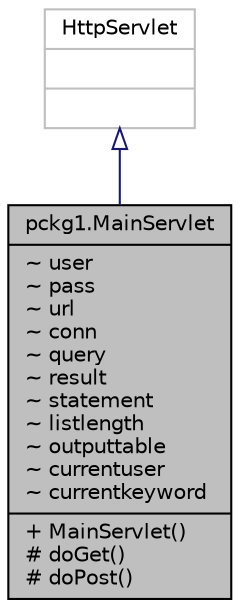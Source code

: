 digraph "pckg1.MainServlet"
{
  edge [fontname="Helvetica",fontsize="10",labelfontname="Helvetica",labelfontsize="10"];
  node [fontname="Helvetica",fontsize="10",shape=record];
  Node1 [label="{pckg1.MainServlet\n|~ user\l~ pass\l~ url\l~ conn\l~ query\l~ result\l~ statement\l~ listlength\l~ outputtable\l~ currentuser\l~ currentkeyword\l|+ MainServlet()\l# doGet()\l# doPost()\l}",height=0.2,width=0.4,color="black", fillcolor="grey75", style="filled", fontcolor="black"];
  Node2 -> Node1 [dir="back",color="midnightblue",fontsize="10",style="solid",arrowtail="onormal",fontname="Helvetica"];
  Node2 [label="{HttpServlet\n||}",height=0.2,width=0.4,color="grey75", fillcolor="white", style="filled"];
}
